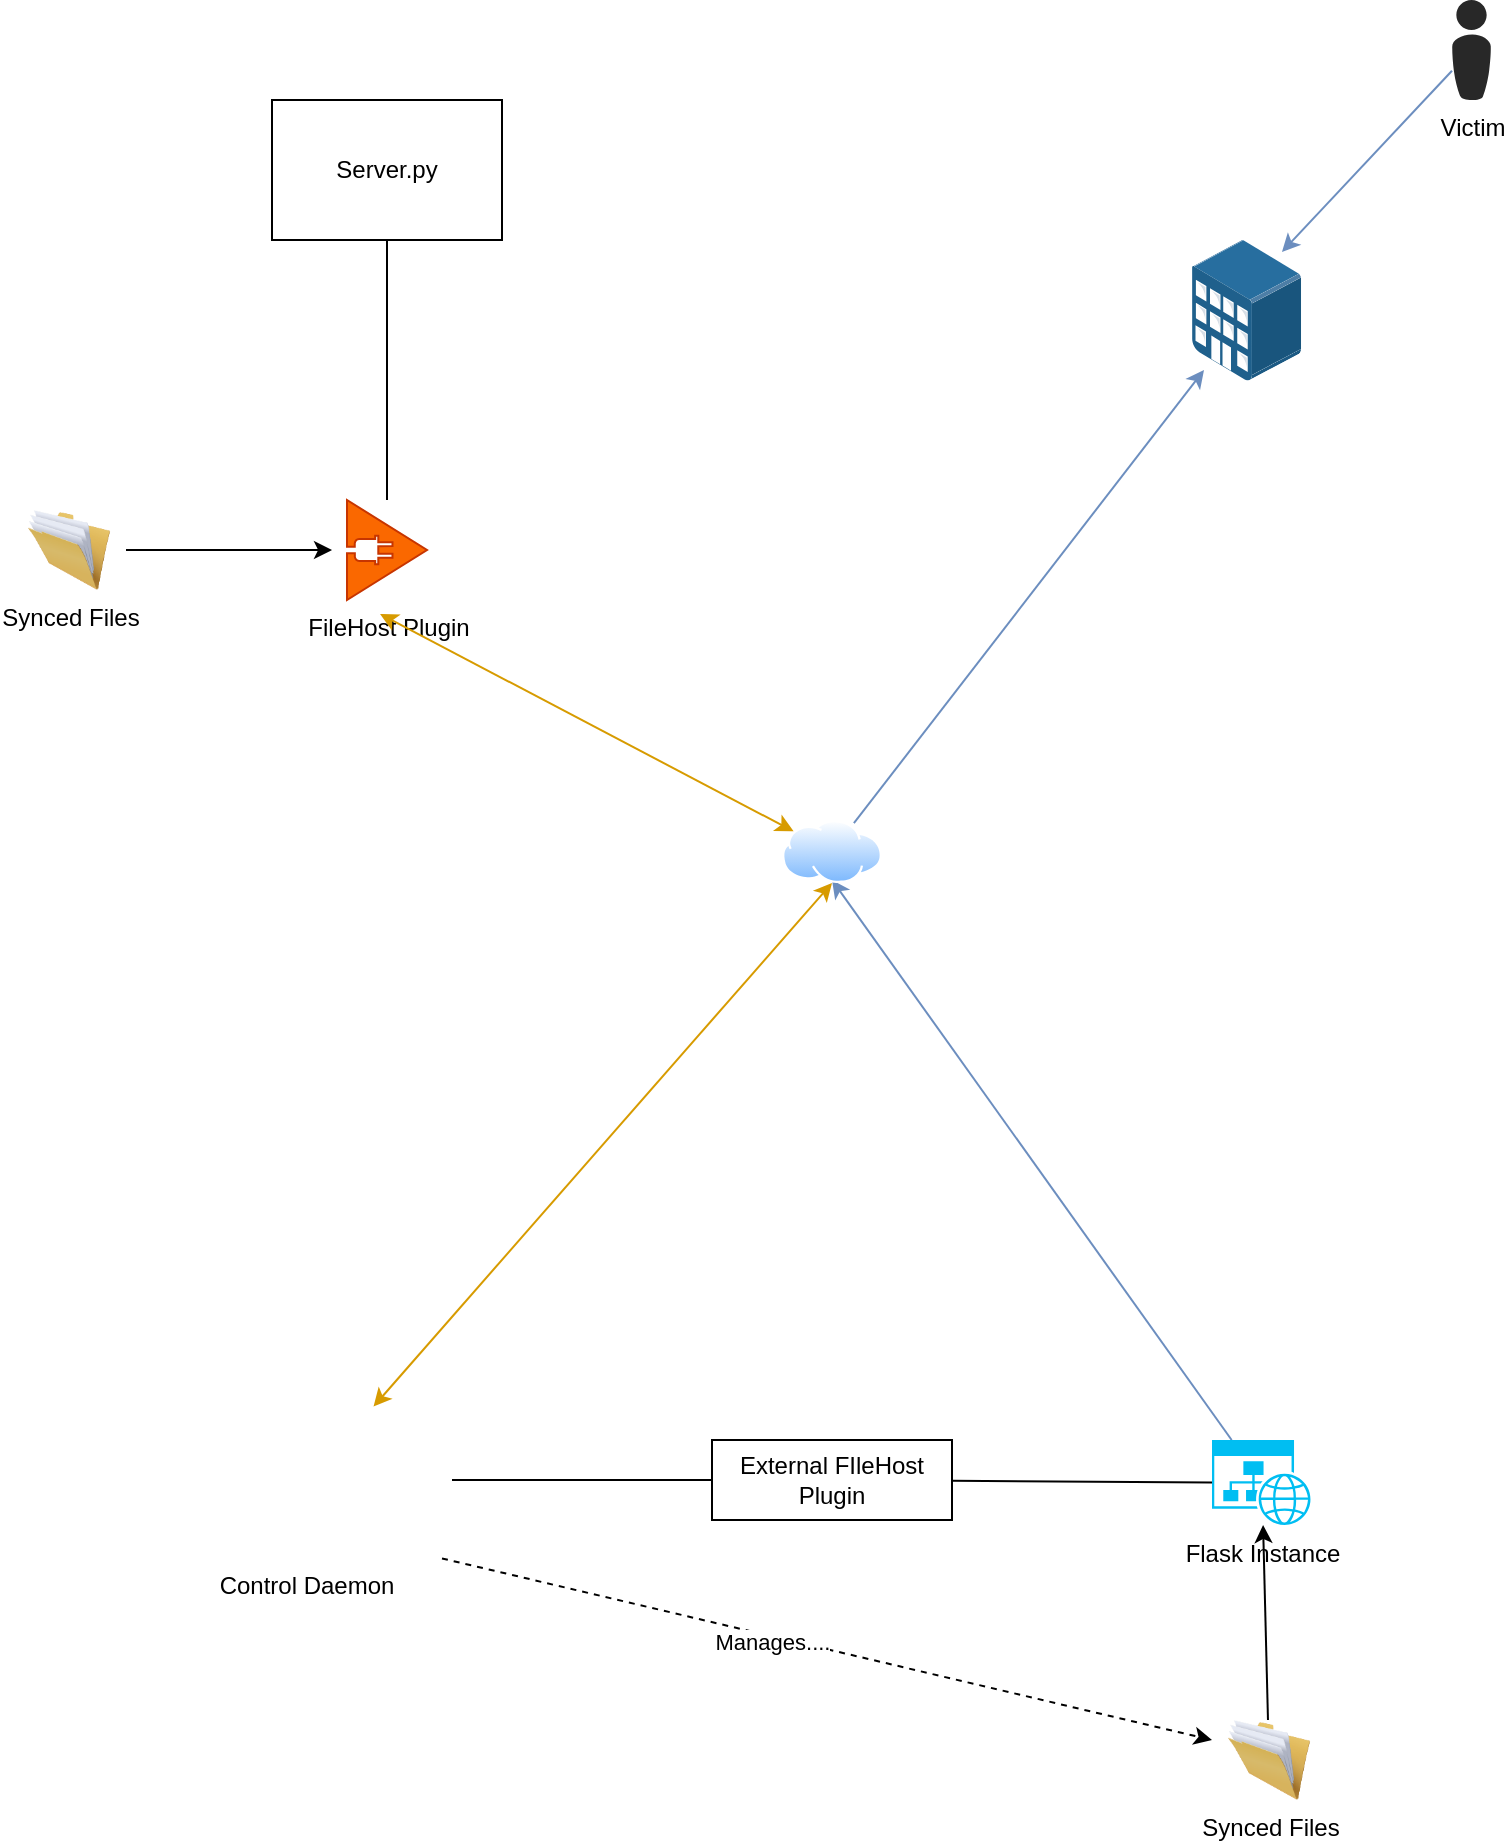 <mxfile version="22.0.4" type="device">
  <diagram name="Page-1" id="GS9wCwuTAMDKNlazSSjd">
    <mxGraphModel dx="1905" dy="2029" grid="1" gridSize="10" guides="1" tooltips="1" connect="1" arrows="1" fold="1" page="1" pageScale="1" pageWidth="850" pageHeight="1100" background="none" math="0" shadow="0">
      <root>
        <mxCell id="0" />
        <mxCell id="1" parent="0" />
        <mxCell id="-zEk0gGxqN8G2U8qDTxE-7" style="rounded=0;orthogonalLoop=1;jettySize=auto;html=1;endArrow=none;endFill=0;" edge="1" parent="1" source="-zEk0gGxqN8G2U8qDTxE-1">
          <mxGeometry relative="1" as="geometry">
            <mxPoint x="220" y="490" as="targetPoint" />
          </mxGeometry>
        </mxCell>
        <mxCell id="-zEk0gGxqN8G2U8qDTxE-1" value="External FIleHost Plugin" style="rounded=0;whiteSpace=wrap;html=1;" vertex="1" parent="1">
          <mxGeometry x="350" y="470" width="120" height="40" as="geometry" />
        </mxCell>
        <mxCell id="-zEk0gGxqN8G2U8qDTxE-13" style="rounded=0;orthogonalLoop=1;jettySize=auto;html=1;fillColor=#dae8fc;strokeColor=#6c8ebf;gradientColor=#7ea6e0;" edge="1" parent="1" source="-zEk0gGxqN8G2U8qDTxE-3">
          <mxGeometry relative="1" as="geometry">
            <mxPoint x="410" y="190" as="targetPoint" />
          </mxGeometry>
        </mxCell>
        <mxCell id="-zEk0gGxqN8G2U8qDTxE-4" value="" style="image;aspect=fixed;perimeter=ellipsePerimeter;html=1;align=center;shadow=0;dashed=0;spacingTop=3;image=img/lib/active_directory/internet_cloud.svg;" vertex="1" parent="1">
          <mxGeometry x="385" y="160" width="50" height="31.5" as="geometry" />
        </mxCell>
        <mxCell id="-zEk0gGxqN8G2U8qDTxE-5" style="rounded=0;orthogonalLoop=1;jettySize=auto;html=1;entryX=0;entryY=0.5;entryDx=0;entryDy=0;entryPerimeter=0;endArrow=none;endFill=0;" edge="1" parent="1" source="-zEk0gGxqN8G2U8qDTxE-1" target="-zEk0gGxqN8G2U8qDTxE-3">
          <mxGeometry relative="1" as="geometry" />
        </mxCell>
        <mxCell id="-zEk0gGxqN8G2U8qDTxE-11" style="rounded=0;orthogonalLoop=1;jettySize=auto;html=1;entryX=0.5;entryY=1;entryDx=0;entryDy=0;fillColor=#ffcd28;gradientColor=#ffa500;strokeColor=#d79b00;startArrow=classic;startFill=1;" edge="1" parent="1" source="-zEk0gGxqN8G2U8qDTxE-6" target="-zEk0gGxqN8G2U8qDTxE-4">
          <mxGeometry relative="1" as="geometry" />
        </mxCell>
        <mxCell id="-zEk0gGxqN8G2U8qDTxE-24" style="rounded=0;orthogonalLoop=1;jettySize=auto;html=1;exitX=1;exitY=1;exitDx=0;exitDy=0;entryX=0;entryY=0.25;entryDx=0;entryDy=0;dashed=1;" edge="1" parent="1" source="-zEk0gGxqN8G2U8qDTxE-6" target="-zEk0gGxqN8G2U8qDTxE-20">
          <mxGeometry relative="1" as="geometry" />
        </mxCell>
        <mxCell id="-zEk0gGxqN8G2U8qDTxE-25" value="Manages...." style="edgeLabel;html=1;align=center;verticalAlign=middle;resizable=0;points=[];" vertex="1" connectable="0" parent="-zEk0gGxqN8G2U8qDTxE-24">
          <mxGeometry x="-0.14" y="-3" relative="1" as="geometry">
            <mxPoint as="offset" />
          </mxGeometry>
        </mxCell>
        <mxCell id="-zEk0gGxqN8G2U8qDTxE-6" value="Control Daemon" style="shape=image;verticalLabelPosition=bottom;labelBackgroundColor=default;verticalAlign=top;aspect=fixed;imageAspect=0;image=https://networkencyclopedia.com/wp-content/uploads/2019/08/daemon-unix.jpg;" vertex="1" parent="1">
          <mxGeometry x="80" y="453.28" width="135" height="75.94" as="geometry" />
        </mxCell>
        <mxCell id="-zEk0gGxqN8G2U8qDTxE-8" value="Server.py" style="rounded=0;whiteSpace=wrap;html=1;" vertex="1" parent="1">
          <mxGeometry x="130" y="-200" width="115" height="70" as="geometry" />
        </mxCell>
        <mxCell id="-zEk0gGxqN8G2U8qDTxE-10" style="edgeStyle=orthogonalEdgeStyle;rounded=0;orthogonalLoop=1;jettySize=auto;html=1;entryX=0.5;entryY=1;entryDx=0;entryDy=0;endArrow=none;endFill=0;" edge="1" parent="1" source="-zEk0gGxqN8G2U8qDTxE-9" target="-zEk0gGxqN8G2U8qDTxE-8">
          <mxGeometry relative="1" as="geometry" />
        </mxCell>
        <mxCell id="-zEk0gGxqN8G2U8qDTxE-9" value="FileHost Plugin" style="sketch=0;aspect=fixed;pointerEvents=1;shadow=0;dashed=0;html=1;strokeColor=#C73500;labelPosition=center;verticalLabelPosition=bottom;verticalAlign=top;align=center;fillColor=#fa6800;shape=mxgraph.mscae.enterprise.plug_and_play;fontColor=#000000;" vertex="1" parent="1">
          <mxGeometry x="167.5" width="40" height="50" as="geometry" />
        </mxCell>
        <mxCell id="-zEk0gGxqN8G2U8qDTxE-12" style="rounded=0;orthogonalLoop=1;jettySize=auto;html=1;entryX=0.413;entryY=1.14;entryDx=0;entryDy=0;entryPerimeter=0;fillColor=#ffcd28;strokeColor=#d79b00;gradientColor=#ffa500;startArrow=classic;startFill=1;" edge="1" parent="1" source="-zEk0gGxqN8G2U8qDTxE-4" target="-zEk0gGxqN8G2U8qDTxE-9">
          <mxGeometry relative="1" as="geometry" />
        </mxCell>
        <mxCell id="-zEk0gGxqN8G2U8qDTxE-14" value="" style="image;points=[];aspect=fixed;html=1;align=center;shadow=0;dashed=0;image=img/lib/allied_telesis/buildings/Medium_Business_Building.svg;" vertex="1" parent="1">
          <mxGeometry x="590" y="-130" width="54.6" height="70.2" as="geometry" />
        </mxCell>
        <mxCell id="-zEk0gGxqN8G2U8qDTxE-15" value="Victim" style="verticalLabelPosition=bottom;sketch=0;html=1;fillColor=#282828;strokeColor=none;verticalAlign=top;pointerEvents=1;align=center;shape=mxgraph.cisco_safe.people_places_things_icons.icon8;" vertex="1" parent="1">
          <mxGeometry x="720" y="-250" width="19.5" height="50" as="geometry" />
        </mxCell>
        <mxCell id="-zEk0gGxqN8G2U8qDTxE-16" style="rounded=0;orthogonalLoop=1;jettySize=auto;html=1;entryX=0.824;entryY=0.085;entryDx=0;entryDy=0;entryPerimeter=0;fillColor=#dae8fc;gradientColor=#7ea6e0;strokeColor=#6c8ebf;" edge="1" parent="1" source="-zEk0gGxqN8G2U8qDTxE-15" target="-zEk0gGxqN8G2U8qDTxE-14">
          <mxGeometry relative="1" as="geometry" />
        </mxCell>
        <mxCell id="-zEk0gGxqN8G2U8qDTxE-17" style="rounded=0;orthogonalLoop=1;jettySize=auto;html=1;entryX=0.11;entryY=0.926;entryDx=0;entryDy=0;entryPerimeter=0;fillColor=#dae8fc;gradientColor=#7ea6e0;strokeColor=#6c8ebf;" edge="1" parent="1" source="-zEk0gGxqN8G2U8qDTxE-4" target="-zEk0gGxqN8G2U8qDTxE-14">
          <mxGeometry relative="1" as="geometry" />
        </mxCell>
        <mxCell id="-zEk0gGxqN8G2U8qDTxE-18" value="Synced Files" style="image;html=1;image=img/lib/clip_art/general/Full_Folder_128x128.png" vertex="1" parent="1">
          <mxGeometry y="5" width="57" height="40" as="geometry" />
        </mxCell>
        <mxCell id="-zEk0gGxqN8G2U8qDTxE-3" value="Flask Instance" style="verticalLabelPosition=bottom;html=1;verticalAlign=top;align=center;strokeColor=none;fillColor=#00BEF2;shape=mxgraph.azure.website_generic;pointerEvents=1;" vertex="1" parent="1">
          <mxGeometry x="600" y="470" width="50" height="42.5" as="geometry" />
        </mxCell>
        <mxCell id="-zEk0gGxqN8G2U8qDTxE-21" style="rounded=0;orthogonalLoop=1;jettySize=auto;html=1;" edge="1" parent="1" source="-zEk0gGxqN8G2U8qDTxE-20" target="-zEk0gGxqN8G2U8qDTxE-3">
          <mxGeometry relative="1" as="geometry" />
        </mxCell>
        <mxCell id="-zEk0gGxqN8G2U8qDTxE-20" value="Synced Files" style="image;html=1;image=img/lib/clip_art/general/Full_Folder_128x128.png" vertex="1" parent="1">
          <mxGeometry x="600" y="610" width="57" height="40" as="geometry" />
        </mxCell>
        <mxCell id="-zEk0gGxqN8G2U8qDTxE-23" style="edgeStyle=orthogonalEdgeStyle;rounded=0;orthogonalLoop=1;jettySize=auto;html=1;entryX=-0.187;entryY=0.5;entryDx=0;entryDy=0;entryPerimeter=0;" edge="1" parent="1" source="-zEk0gGxqN8G2U8qDTxE-18" target="-zEk0gGxqN8G2U8qDTxE-9">
          <mxGeometry relative="1" as="geometry" />
        </mxCell>
      </root>
    </mxGraphModel>
  </diagram>
</mxfile>

